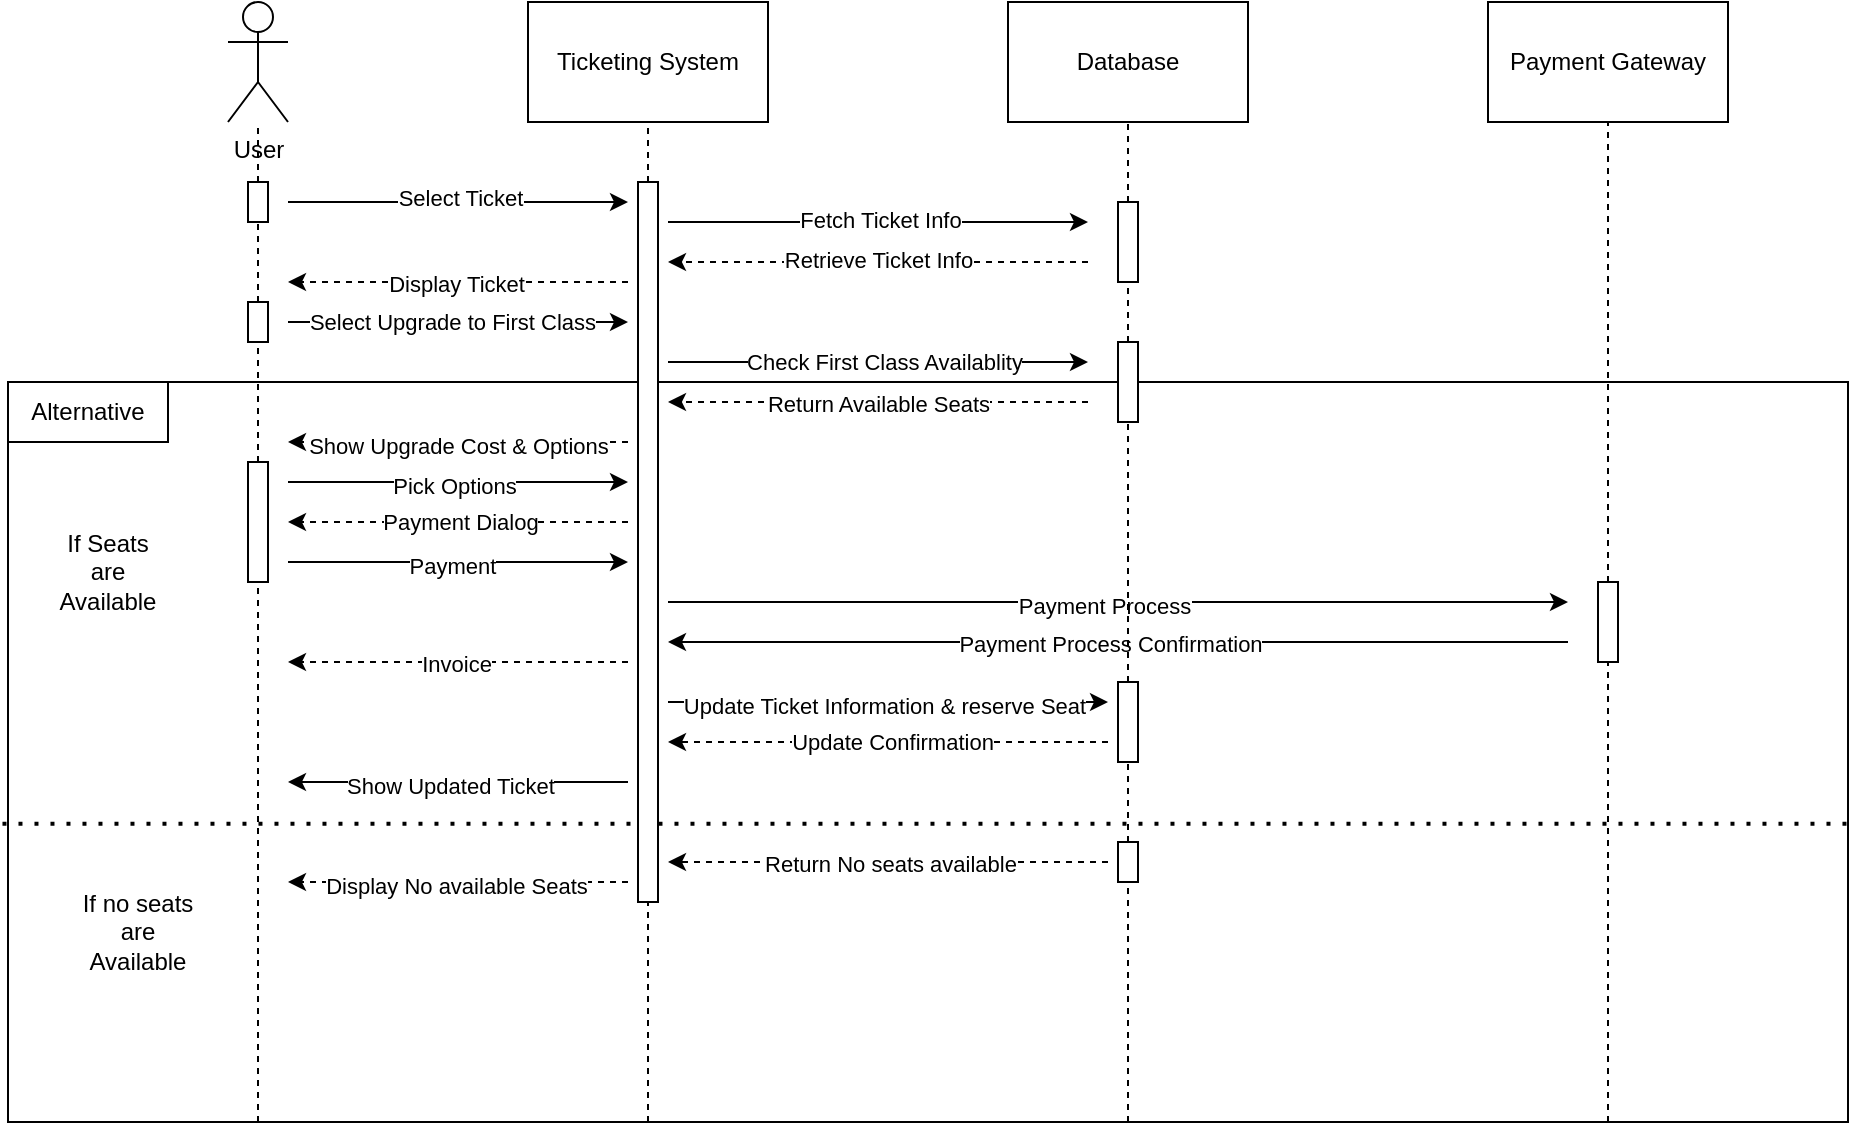 <mxfile version="26.2.14">
  <diagram name="Page-1" id="4kzlrSVwVKq-RgYXq8-i">
    <mxGraphModel dx="2007" dy="661" grid="1" gridSize="10" guides="1" tooltips="1" connect="1" arrows="1" fold="1" page="1" pageScale="1" pageWidth="827" pageHeight="1169" math="0" shadow="0">
      <root>
        <mxCell id="0" />
        <mxCell id="1" parent="0" />
        <mxCell id="TfcrKleMIAwzaFj7VAI1-1" value="User" style="shape=umlActor;verticalLabelPosition=bottom;verticalAlign=top;html=1;outlineConnect=0;" vertex="1" parent="1">
          <mxGeometry x="90" y="100" width="30" height="60" as="geometry" />
        </mxCell>
        <mxCell id="TfcrKleMIAwzaFj7VAI1-3" value="Ticketing System" style="rounded=0;whiteSpace=wrap;html=1;" vertex="1" parent="1">
          <mxGeometry x="240" y="100" width="120" height="60" as="geometry" />
        </mxCell>
        <mxCell id="TfcrKleMIAwzaFj7VAI1-4" value="Database" style="rounded=0;whiteSpace=wrap;html=1;" vertex="1" parent="1">
          <mxGeometry x="480" y="100" width="120" height="60" as="geometry" />
        </mxCell>
        <mxCell id="TfcrKleMIAwzaFj7VAI1-5" value="" style="endArrow=none;dashed=1;html=1;rounded=0;" edge="1" parent="1" source="TfcrKleMIAwzaFj7VAI1-75" target="TfcrKleMIAwzaFj7VAI1-4">
          <mxGeometry width="50" height="50" relative="1" as="geometry">
            <mxPoint x="540" y="660" as="sourcePoint" />
            <mxPoint x="500" y="470" as="targetPoint" />
          </mxGeometry>
        </mxCell>
        <mxCell id="TfcrKleMIAwzaFj7VAI1-6" value="" style="endArrow=none;dashed=1;html=1;rounded=0;" edge="1" parent="1" source="TfcrKleMIAwzaFj7VAI1-73" target="TfcrKleMIAwzaFj7VAI1-3">
          <mxGeometry width="50" height="50" relative="1" as="geometry">
            <mxPoint x="300" y="660" as="sourcePoint" />
            <mxPoint x="500" y="470" as="targetPoint" />
          </mxGeometry>
        </mxCell>
        <mxCell id="TfcrKleMIAwzaFj7VAI1-7" value="" style="endArrow=none;dashed=1;html=1;rounded=0;" edge="1" parent="1" source="TfcrKleMIAwzaFj7VAI1-69" target="TfcrKleMIAwzaFj7VAI1-1">
          <mxGeometry width="50" height="50" relative="1" as="geometry">
            <mxPoint x="105" y="660" as="sourcePoint" />
            <mxPoint x="500" y="470" as="targetPoint" />
          </mxGeometry>
        </mxCell>
        <mxCell id="TfcrKleMIAwzaFj7VAI1-8" value="" style="endArrow=classic;html=1;rounded=0;" edge="1" parent="1">
          <mxGeometry width="50" height="50" relative="1" as="geometry">
            <mxPoint x="120" y="200" as="sourcePoint" />
            <mxPoint x="290" y="200" as="targetPoint" />
          </mxGeometry>
        </mxCell>
        <mxCell id="TfcrKleMIAwzaFj7VAI1-11" value="Select Ticket" style="edgeLabel;html=1;align=center;verticalAlign=middle;resizable=0;points=[];" vertex="1" connectable="0" parent="TfcrKleMIAwzaFj7VAI1-8">
          <mxGeometry x="0.006" y="2" relative="1" as="geometry">
            <mxPoint as="offset" />
          </mxGeometry>
        </mxCell>
        <mxCell id="TfcrKleMIAwzaFj7VAI1-12" value="" style="endArrow=classic;html=1;rounded=0;dashed=1;" edge="1" parent="1">
          <mxGeometry width="50" height="50" relative="1" as="geometry">
            <mxPoint x="290" y="240" as="sourcePoint" />
            <mxPoint x="120" y="240" as="targetPoint" />
          </mxGeometry>
        </mxCell>
        <mxCell id="TfcrKleMIAwzaFj7VAI1-13" value="Display Ticket" style="edgeLabel;html=1;align=center;verticalAlign=middle;resizable=0;points=[];" vertex="1" connectable="0" parent="TfcrKleMIAwzaFj7VAI1-12">
          <mxGeometry x="0.011" y="1" relative="1" as="geometry">
            <mxPoint as="offset" />
          </mxGeometry>
        </mxCell>
        <mxCell id="TfcrKleMIAwzaFj7VAI1-14" value="" style="endArrow=classic;html=1;rounded=0;" edge="1" parent="1">
          <mxGeometry width="50" height="50" relative="1" as="geometry">
            <mxPoint x="310" y="210" as="sourcePoint" />
            <mxPoint x="520" y="210" as="targetPoint" />
          </mxGeometry>
        </mxCell>
        <mxCell id="TfcrKleMIAwzaFj7VAI1-18" value="Fetch Ticket Info" style="edgeLabel;html=1;align=center;verticalAlign=middle;resizable=0;points=[];" vertex="1" connectable="0" parent="TfcrKleMIAwzaFj7VAI1-14">
          <mxGeometry x="0.006" y="1" relative="1" as="geometry">
            <mxPoint as="offset" />
          </mxGeometry>
        </mxCell>
        <mxCell id="TfcrKleMIAwzaFj7VAI1-15" value="Payment Gateway" style="rounded=0;whiteSpace=wrap;html=1;" vertex="1" parent="1">
          <mxGeometry x="720" y="100" width="120" height="60" as="geometry" />
        </mxCell>
        <mxCell id="TfcrKleMIAwzaFj7VAI1-17" value="" style="endArrow=none;dashed=1;html=1;rounded=0;" edge="1" parent="1" target="TfcrKleMIAwzaFj7VAI1-15">
          <mxGeometry width="50" height="50" relative="1" as="geometry">
            <mxPoint x="780" y="660" as="sourcePoint" />
            <mxPoint x="570" y="380" as="targetPoint" />
          </mxGeometry>
        </mxCell>
        <mxCell id="TfcrKleMIAwzaFj7VAI1-19" value="" style="endArrow=classic;html=1;rounded=0;dashed=1;" edge="1" parent="1">
          <mxGeometry width="50" height="50" relative="1" as="geometry">
            <mxPoint x="520" y="230" as="sourcePoint" />
            <mxPoint x="310" y="230" as="targetPoint" />
          </mxGeometry>
        </mxCell>
        <mxCell id="TfcrKleMIAwzaFj7VAI1-20" value="Retrieve Ticket Info" style="edgeLabel;html=1;align=center;verticalAlign=middle;resizable=0;points=[];" vertex="1" connectable="0" parent="TfcrKleMIAwzaFj7VAI1-19">
          <mxGeometry y="-1" relative="1" as="geometry">
            <mxPoint as="offset" />
          </mxGeometry>
        </mxCell>
        <mxCell id="TfcrKleMIAwzaFj7VAI1-21" value="" style="endArrow=classic;html=1;rounded=0;" edge="1" parent="1">
          <mxGeometry width="50" height="50" relative="1" as="geometry">
            <mxPoint x="120" y="260" as="sourcePoint" />
            <mxPoint x="290" y="260" as="targetPoint" />
          </mxGeometry>
        </mxCell>
        <mxCell id="TfcrKleMIAwzaFj7VAI1-22" value="Select Upgrade to First Class" style="edgeLabel;html=1;align=center;verticalAlign=middle;resizable=0;points=[];" vertex="1" connectable="0" parent="TfcrKleMIAwzaFj7VAI1-21">
          <mxGeometry x="-0.043" relative="1" as="geometry">
            <mxPoint as="offset" />
          </mxGeometry>
        </mxCell>
        <mxCell id="TfcrKleMIAwzaFj7VAI1-23" value="" style="endArrow=classic;html=1;rounded=0;" edge="1" parent="1">
          <mxGeometry width="50" height="50" relative="1" as="geometry">
            <mxPoint x="310" y="400" as="sourcePoint" />
            <mxPoint x="760" y="400" as="targetPoint" />
          </mxGeometry>
        </mxCell>
        <mxCell id="TfcrKleMIAwzaFj7VAI1-24" value="Payment Process" style="edgeLabel;html=1;align=center;verticalAlign=middle;resizable=0;points=[];" vertex="1" connectable="0" parent="TfcrKleMIAwzaFj7VAI1-23">
          <mxGeometry x="-0.031" y="-2" relative="1" as="geometry">
            <mxPoint as="offset" />
          </mxGeometry>
        </mxCell>
        <mxCell id="TfcrKleMIAwzaFj7VAI1-25" value="" style="endArrow=classic;html=1;rounded=0;" edge="1" parent="1">
          <mxGeometry width="50" height="50" relative="1" as="geometry">
            <mxPoint x="760" y="420" as="sourcePoint" />
            <mxPoint x="310" y="420" as="targetPoint" />
          </mxGeometry>
        </mxCell>
        <mxCell id="TfcrKleMIAwzaFj7VAI1-26" value="Payment Process Confirmation" style="edgeLabel;html=1;align=center;verticalAlign=middle;resizable=0;points=[];" vertex="1" connectable="0" parent="TfcrKleMIAwzaFj7VAI1-25">
          <mxGeometry x="0.018" y="1" relative="1" as="geometry">
            <mxPoint as="offset" />
          </mxGeometry>
        </mxCell>
        <mxCell id="TfcrKleMIAwzaFj7VAI1-31" value="" style="endArrow=classic;html=1;rounded=0;" edge="1" parent="1">
          <mxGeometry width="50" height="50" relative="1" as="geometry">
            <mxPoint x="310" y="280" as="sourcePoint" />
            <mxPoint x="520" y="280" as="targetPoint" />
          </mxGeometry>
        </mxCell>
        <mxCell id="TfcrKleMIAwzaFj7VAI1-32" value="Check First Class Availablity" style="edgeLabel;html=1;align=center;verticalAlign=middle;resizable=0;points=[];" vertex="1" connectable="0" parent="TfcrKleMIAwzaFj7VAI1-31">
          <mxGeometry x="0.023" relative="1" as="geometry">
            <mxPoint as="offset" />
          </mxGeometry>
        </mxCell>
        <mxCell id="TfcrKleMIAwzaFj7VAI1-33" value="" style="endArrow=classic;html=1;rounded=0;dashed=1;" edge="1" parent="1">
          <mxGeometry width="50" height="50" relative="1" as="geometry">
            <mxPoint x="520" y="300" as="sourcePoint" />
            <mxPoint x="310" y="300" as="targetPoint" />
          </mxGeometry>
        </mxCell>
        <mxCell id="TfcrKleMIAwzaFj7VAI1-34" value="Return Available Seats" style="edgeLabel;html=1;align=center;verticalAlign=middle;resizable=0;points=[];" vertex="1" connectable="0" parent="TfcrKleMIAwzaFj7VAI1-33">
          <mxGeometry x="0.006" y="1" relative="1" as="geometry">
            <mxPoint as="offset" />
          </mxGeometry>
        </mxCell>
        <mxCell id="TfcrKleMIAwzaFj7VAI1-36" value="" style="endArrow=classic;html=1;rounded=0;dashed=1;" edge="1" parent="1">
          <mxGeometry width="50" height="50" relative="1" as="geometry">
            <mxPoint x="290" y="320" as="sourcePoint" />
            <mxPoint x="120" y="320" as="targetPoint" />
          </mxGeometry>
        </mxCell>
        <mxCell id="TfcrKleMIAwzaFj7VAI1-37" value="Show Upgrade Cost &amp;amp; Options" style="edgeLabel;html=1;align=center;verticalAlign=middle;resizable=0;points=[];" vertex="1" connectable="0" parent="TfcrKleMIAwzaFj7VAI1-36">
          <mxGeometry y="2" relative="1" as="geometry">
            <mxPoint as="offset" />
          </mxGeometry>
        </mxCell>
        <mxCell id="TfcrKleMIAwzaFj7VAI1-38" value="" style="endArrow=classic;html=1;rounded=0;" edge="1" parent="1">
          <mxGeometry width="50" height="50" relative="1" as="geometry">
            <mxPoint x="120" y="340" as="sourcePoint" />
            <mxPoint x="290" y="340" as="targetPoint" />
          </mxGeometry>
        </mxCell>
        <mxCell id="TfcrKleMIAwzaFj7VAI1-39" value="Pick Options" style="edgeLabel;html=1;align=center;verticalAlign=middle;resizable=0;points=[];" vertex="1" connectable="0" parent="TfcrKleMIAwzaFj7VAI1-38">
          <mxGeometry x="-0.029" y="-2" relative="1" as="geometry">
            <mxPoint as="offset" />
          </mxGeometry>
        </mxCell>
        <mxCell id="TfcrKleMIAwzaFj7VAI1-40" value="" style="endArrow=classic;html=1;rounded=0;dashed=1;" edge="1" parent="1">
          <mxGeometry width="50" height="50" relative="1" as="geometry">
            <mxPoint x="290" y="360" as="sourcePoint" />
            <mxPoint x="120" y="360" as="targetPoint" />
          </mxGeometry>
        </mxCell>
        <mxCell id="TfcrKleMIAwzaFj7VAI1-41" value="Payment Dialog" style="edgeLabel;html=1;align=center;verticalAlign=middle;resizable=0;points=[];" vertex="1" connectable="0" parent="TfcrKleMIAwzaFj7VAI1-40">
          <mxGeometry x="-0.014" relative="1" as="geometry">
            <mxPoint as="offset" />
          </mxGeometry>
        </mxCell>
        <mxCell id="TfcrKleMIAwzaFj7VAI1-42" value="" style="endArrow=classic;html=1;rounded=0;" edge="1" parent="1">
          <mxGeometry width="50" height="50" relative="1" as="geometry">
            <mxPoint x="120" y="380" as="sourcePoint" />
            <mxPoint x="290" y="380" as="targetPoint" />
          </mxGeometry>
        </mxCell>
        <mxCell id="TfcrKleMIAwzaFj7VAI1-43" value="Payment" style="edgeLabel;html=1;align=center;verticalAlign=middle;resizable=0;points=[];" vertex="1" connectable="0" parent="TfcrKleMIAwzaFj7VAI1-42">
          <mxGeometry x="-0.036" y="-2" relative="1" as="geometry">
            <mxPoint as="offset" />
          </mxGeometry>
        </mxCell>
        <mxCell id="TfcrKleMIAwzaFj7VAI1-45" value="" style="endArrow=classic;html=1;rounded=0;dashed=1;" edge="1" parent="1">
          <mxGeometry width="50" height="50" relative="1" as="geometry">
            <mxPoint x="290" y="430" as="sourcePoint" />
            <mxPoint x="120" y="430" as="targetPoint" />
          </mxGeometry>
        </mxCell>
        <mxCell id="TfcrKleMIAwzaFj7VAI1-46" value="Invoice" style="edgeLabel;html=1;align=center;verticalAlign=middle;resizable=0;points=[];" vertex="1" connectable="0" parent="TfcrKleMIAwzaFj7VAI1-45">
          <mxGeometry x="0.012" y="1" relative="1" as="geometry">
            <mxPoint as="offset" />
          </mxGeometry>
        </mxCell>
        <mxCell id="TfcrKleMIAwzaFj7VAI1-47" value="" style="endArrow=classic;html=1;rounded=0;" edge="1" parent="1">
          <mxGeometry width="50" height="50" relative="1" as="geometry">
            <mxPoint x="310" y="450" as="sourcePoint" />
            <mxPoint x="530" y="450" as="targetPoint" />
          </mxGeometry>
        </mxCell>
        <mxCell id="TfcrKleMIAwzaFj7VAI1-49" value="Update Ticket Information &amp;amp; reserve Seat" style="edgeLabel;html=1;align=center;verticalAlign=middle;resizable=0;points=[];" vertex="1" connectable="0" parent="TfcrKleMIAwzaFj7VAI1-47">
          <mxGeometry x="-0.018" y="-2" relative="1" as="geometry">
            <mxPoint as="offset" />
          </mxGeometry>
        </mxCell>
        <mxCell id="TfcrKleMIAwzaFj7VAI1-50" value="" style="endArrow=classic;html=1;rounded=0;dashed=1;" edge="1" parent="1">
          <mxGeometry width="50" height="50" relative="1" as="geometry">
            <mxPoint x="530" y="470" as="sourcePoint" />
            <mxPoint x="310" y="470" as="targetPoint" />
          </mxGeometry>
        </mxCell>
        <mxCell id="TfcrKleMIAwzaFj7VAI1-51" value="Update Confirmation" style="edgeLabel;html=1;align=center;verticalAlign=middle;resizable=0;points=[];" vertex="1" connectable="0" parent="TfcrKleMIAwzaFj7VAI1-50">
          <mxGeometry x="-0.017" relative="1" as="geometry">
            <mxPoint as="offset" />
          </mxGeometry>
        </mxCell>
        <mxCell id="TfcrKleMIAwzaFj7VAI1-52" value="" style="endArrow=classic;html=1;rounded=0;" edge="1" parent="1">
          <mxGeometry width="50" height="50" relative="1" as="geometry">
            <mxPoint x="290" y="490" as="sourcePoint" />
            <mxPoint x="120" y="490" as="targetPoint" />
          </mxGeometry>
        </mxCell>
        <mxCell id="TfcrKleMIAwzaFj7VAI1-53" value="Show Updated Ticket" style="edgeLabel;html=1;align=center;verticalAlign=middle;resizable=0;points=[];" vertex="1" connectable="0" parent="TfcrKleMIAwzaFj7VAI1-52">
          <mxGeometry x="0.045" y="2" relative="1" as="geometry">
            <mxPoint as="offset" />
          </mxGeometry>
        </mxCell>
        <mxCell id="TfcrKleMIAwzaFj7VAI1-56" value="" style="rounded=0;whiteSpace=wrap;html=1;fillColor=none;" vertex="1" parent="1">
          <mxGeometry x="-20" y="290" width="920" height="370" as="geometry" />
        </mxCell>
        <mxCell id="TfcrKleMIAwzaFj7VAI1-59" value="Alternative" style="rounded=0;whiteSpace=wrap;html=1;" vertex="1" parent="1">
          <mxGeometry x="-20" y="290" width="80" height="30" as="geometry" />
        </mxCell>
        <mxCell id="TfcrKleMIAwzaFj7VAI1-61" value="If Seats are Available" style="text;html=1;align=center;verticalAlign=middle;whiteSpace=wrap;rounded=0;" vertex="1" parent="1">
          <mxGeometry y="370" width="60" height="30" as="geometry" />
        </mxCell>
        <mxCell id="TfcrKleMIAwzaFj7VAI1-62" value="If no seats are Available" style="text;html=1;align=center;verticalAlign=middle;whiteSpace=wrap;rounded=0;" vertex="1" parent="1">
          <mxGeometry x="10" y="550" width="70" height="30" as="geometry" />
        </mxCell>
        <mxCell id="TfcrKleMIAwzaFj7VAI1-63" value="" style="endArrow=classic;html=1;rounded=0;dashed=1;" edge="1" parent="1">
          <mxGeometry width="50" height="50" relative="1" as="geometry">
            <mxPoint x="530" y="530" as="sourcePoint" />
            <mxPoint x="310" y="530" as="targetPoint" />
          </mxGeometry>
        </mxCell>
        <mxCell id="TfcrKleMIAwzaFj7VAI1-64" value="Return No seats available" style="edgeLabel;html=1;align=center;verticalAlign=middle;resizable=0;points=[];" vertex="1" connectable="0" parent="TfcrKleMIAwzaFj7VAI1-63">
          <mxGeometry x="-0.01" y="1" relative="1" as="geometry">
            <mxPoint as="offset" />
          </mxGeometry>
        </mxCell>
        <mxCell id="TfcrKleMIAwzaFj7VAI1-65" value="" style="endArrow=classic;html=1;rounded=0;dashed=1;" edge="1" parent="1">
          <mxGeometry width="50" height="50" relative="1" as="geometry">
            <mxPoint x="290" y="540" as="sourcePoint" />
            <mxPoint x="120" y="540" as="targetPoint" />
          </mxGeometry>
        </mxCell>
        <mxCell id="TfcrKleMIAwzaFj7VAI1-66" value="Display No available Seats" style="edgeLabel;html=1;align=center;verticalAlign=middle;resizable=0;points=[];" vertex="1" connectable="0" parent="TfcrKleMIAwzaFj7VAI1-65">
          <mxGeometry x="0.012" y="2" relative="1" as="geometry">
            <mxPoint as="offset" />
          </mxGeometry>
        </mxCell>
        <mxCell id="TfcrKleMIAwzaFj7VAI1-67" value="" style="endArrow=none;dashed=1;html=1;dashPattern=1 3;strokeWidth=2;rounded=0;entryX=1.001;entryY=0.597;entryDx=0;entryDy=0;entryPerimeter=0;exitX=-0.003;exitY=0.597;exitDx=0;exitDy=0;exitPerimeter=0;" edge="1" parent="1" source="TfcrKleMIAwzaFj7VAI1-56" target="TfcrKleMIAwzaFj7VAI1-56">
          <mxGeometry width="50" height="50" relative="1" as="geometry">
            <mxPoint y="510" as="sourcePoint" />
            <mxPoint x="860" y="510" as="targetPoint" />
          </mxGeometry>
        </mxCell>
        <mxCell id="TfcrKleMIAwzaFj7VAI1-68" value="" style="rounded=0;whiteSpace=wrap;html=1;" vertex="1" parent="1">
          <mxGeometry x="100" y="190" width="10" height="20" as="geometry" />
        </mxCell>
        <mxCell id="TfcrKleMIAwzaFj7VAI1-70" value="" style="endArrow=none;dashed=1;html=1;rounded=0;" edge="1" parent="1" source="TfcrKleMIAwzaFj7VAI1-71" target="TfcrKleMIAwzaFj7VAI1-69">
          <mxGeometry width="50" height="50" relative="1" as="geometry">
            <mxPoint x="105" y="660" as="sourcePoint" />
            <mxPoint x="105" y="160" as="targetPoint" />
          </mxGeometry>
        </mxCell>
        <mxCell id="TfcrKleMIAwzaFj7VAI1-69" value="" style="rounded=0;whiteSpace=wrap;html=1;" vertex="1" parent="1">
          <mxGeometry x="100" y="250" width="10" height="20" as="geometry" />
        </mxCell>
        <mxCell id="TfcrKleMIAwzaFj7VAI1-72" value="" style="endArrow=none;dashed=1;html=1;rounded=0;" edge="1" parent="1" target="TfcrKleMIAwzaFj7VAI1-71">
          <mxGeometry width="50" height="50" relative="1" as="geometry">
            <mxPoint x="105" y="660" as="sourcePoint" />
            <mxPoint x="105" y="270" as="targetPoint" />
          </mxGeometry>
        </mxCell>
        <mxCell id="TfcrKleMIAwzaFj7VAI1-71" value="" style="rounded=0;whiteSpace=wrap;html=1;" vertex="1" parent="1">
          <mxGeometry x="100" y="330" width="10" height="60" as="geometry" />
        </mxCell>
        <mxCell id="TfcrKleMIAwzaFj7VAI1-74" value="" style="endArrow=none;dashed=1;html=1;rounded=0;" edge="1" parent="1" target="TfcrKleMIAwzaFj7VAI1-73">
          <mxGeometry width="50" height="50" relative="1" as="geometry">
            <mxPoint x="300" y="660" as="sourcePoint" />
            <mxPoint x="300" y="160" as="targetPoint" />
          </mxGeometry>
        </mxCell>
        <mxCell id="TfcrKleMIAwzaFj7VAI1-73" value="" style="rounded=0;whiteSpace=wrap;html=1;" vertex="1" parent="1">
          <mxGeometry x="295" y="190" width="10" height="360" as="geometry" />
        </mxCell>
        <mxCell id="TfcrKleMIAwzaFj7VAI1-76" value="" style="endArrow=none;dashed=1;html=1;rounded=0;" edge="1" parent="1" source="TfcrKleMIAwzaFj7VAI1-77" target="TfcrKleMIAwzaFj7VAI1-75">
          <mxGeometry width="50" height="50" relative="1" as="geometry">
            <mxPoint x="540" y="660" as="sourcePoint" />
            <mxPoint x="540" y="160" as="targetPoint" />
          </mxGeometry>
        </mxCell>
        <mxCell id="TfcrKleMIAwzaFj7VAI1-75" value="" style="rounded=0;whiteSpace=wrap;html=1;" vertex="1" parent="1">
          <mxGeometry x="535" y="200" width="10" height="40" as="geometry" />
        </mxCell>
        <mxCell id="TfcrKleMIAwzaFj7VAI1-78" value="" style="endArrow=none;dashed=1;html=1;rounded=0;" edge="1" parent="1" source="TfcrKleMIAwzaFj7VAI1-79" target="TfcrKleMIAwzaFj7VAI1-77">
          <mxGeometry width="50" height="50" relative="1" as="geometry">
            <mxPoint x="540" y="660" as="sourcePoint" />
            <mxPoint x="540" y="250" as="targetPoint" />
          </mxGeometry>
        </mxCell>
        <mxCell id="TfcrKleMIAwzaFj7VAI1-77" value="" style="rounded=0;whiteSpace=wrap;html=1;" vertex="1" parent="1">
          <mxGeometry x="535" y="270" width="10" height="40" as="geometry" />
        </mxCell>
        <mxCell id="TfcrKleMIAwzaFj7VAI1-80" value="" style="endArrow=none;dashed=1;html=1;rounded=0;" edge="1" parent="1" source="TfcrKleMIAwzaFj7VAI1-81" target="TfcrKleMIAwzaFj7VAI1-79">
          <mxGeometry width="50" height="50" relative="1" as="geometry">
            <mxPoint x="540" y="660" as="sourcePoint" />
            <mxPoint x="540" y="310" as="targetPoint" />
          </mxGeometry>
        </mxCell>
        <mxCell id="TfcrKleMIAwzaFj7VAI1-79" value="" style="rounded=0;whiteSpace=wrap;html=1;" vertex="1" parent="1">
          <mxGeometry x="535" y="440" width="10" height="40" as="geometry" />
        </mxCell>
        <mxCell id="TfcrKleMIAwzaFj7VAI1-82" value="" style="endArrow=none;dashed=1;html=1;rounded=0;" edge="1" parent="1" target="TfcrKleMIAwzaFj7VAI1-81">
          <mxGeometry width="50" height="50" relative="1" as="geometry">
            <mxPoint x="540" y="660" as="sourcePoint" />
            <mxPoint x="540" y="480" as="targetPoint" />
          </mxGeometry>
        </mxCell>
        <mxCell id="TfcrKleMIAwzaFj7VAI1-81" value="" style="rounded=0;whiteSpace=wrap;html=1;" vertex="1" parent="1">
          <mxGeometry x="535" y="520" width="10" height="20" as="geometry" />
        </mxCell>
        <mxCell id="TfcrKleMIAwzaFj7VAI1-83" value="" style="rounded=0;whiteSpace=wrap;html=1;" vertex="1" parent="1">
          <mxGeometry x="775" y="390" width="10" height="40" as="geometry" />
        </mxCell>
      </root>
    </mxGraphModel>
  </diagram>
</mxfile>
